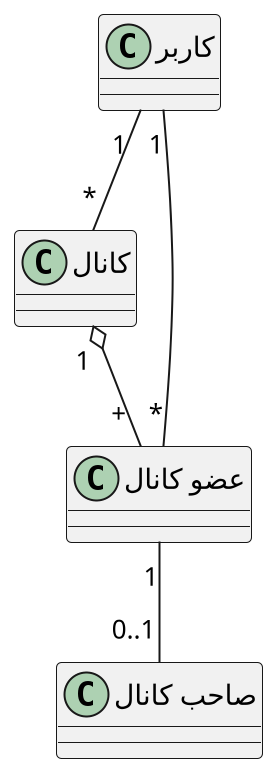 @startuml create_chanel

scale 2
skinparam DefaultFontName B Nazanin
skinparam ArrowMessageAlignment right

class "کاربر" as user {
}

class "کانال" as chanel {
}

class "عضو کانال" as member {
}

class "صاحب کانال" as owner {
}

user "          1" -- "*" chanel
chanel "        1" o-- "            +" member
member "1" -- "0..1" owner
user "1" -- "*" member

@enduml
